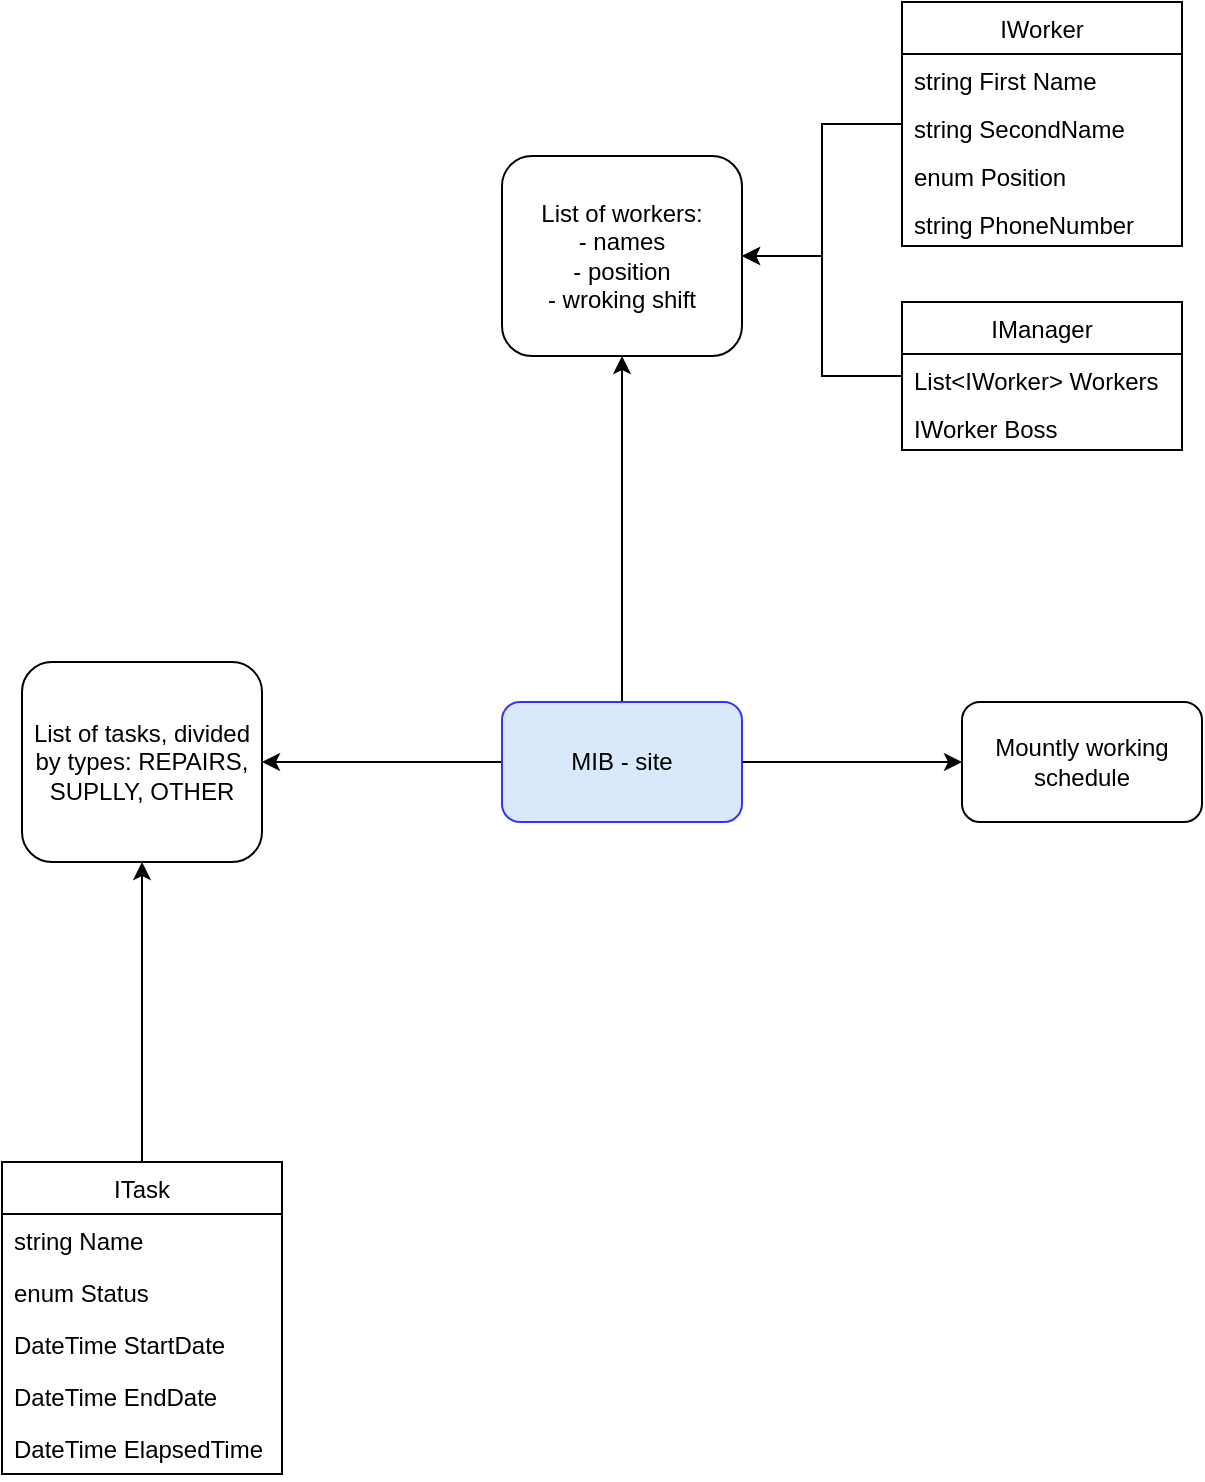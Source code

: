 <mxfile version="13.9.9" type="device"><diagram id="Sx9-2jN8WbLmyXKpQwo0" name="Page-1"><mxGraphModel dx="1038" dy="588" grid="1" gridSize="10" guides="1" tooltips="1" connect="1" arrows="1" fold="1" page="1" pageScale="1" pageWidth="827" pageHeight="1169" math="0" shadow="0"><root><mxCell id="0"/><mxCell id="1" parent="0"/><mxCell id="_BoZ2TzC_vSMCO3zNpt6-5" style="edgeStyle=orthogonalEdgeStyle;rounded=0;orthogonalLoop=1;jettySize=auto;html=1;entryX=0.5;entryY=1;entryDx=0;entryDy=0;" edge="1" parent="1" source="_BoZ2TzC_vSMCO3zNpt6-1" target="_BoZ2TzC_vSMCO3zNpt6-3"><mxGeometry relative="1" as="geometry"/></mxCell><mxCell id="_BoZ2TzC_vSMCO3zNpt6-7" style="edgeStyle=orthogonalEdgeStyle;rounded=0;orthogonalLoop=1;jettySize=auto;html=1;" edge="1" parent="1" source="_BoZ2TzC_vSMCO3zNpt6-1" target="_BoZ2TzC_vSMCO3zNpt6-2"><mxGeometry relative="1" as="geometry"/></mxCell><mxCell id="_BoZ2TzC_vSMCO3zNpt6-9" style="edgeStyle=orthogonalEdgeStyle;rounded=0;orthogonalLoop=1;jettySize=auto;html=1;entryX=0;entryY=0.5;entryDx=0;entryDy=0;" edge="1" parent="1" source="_BoZ2TzC_vSMCO3zNpt6-1" target="_BoZ2TzC_vSMCO3zNpt6-8"><mxGeometry relative="1" as="geometry"/></mxCell><mxCell id="_BoZ2TzC_vSMCO3zNpt6-1" value="MIB - site" style="rounded=1;whiteSpace=wrap;html=1;fillColor=#dae8fc;strokeColor=#3333FF;" vertex="1" parent="1"><mxGeometry x="350" y="450" width="120" height="60" as="geometry"/></mxCell><mxCell id="_BoZ2TzC_vSMCO3zNpt6-2" value="List of tasks, divided by types: REPAIRS, SUPLLY, OTHER" style="rounded=1;whiteSpace=wrap;html=1;" vertex="1" parent="1"><mxGeometry x="110" y="430" width="120" height="100" as="geometry"/></mxCell><mxCell id="_BoZ2TzC_vSMCO3zNpt6-3" value="List of workers:&lt;br&gt;- names&lt;br&gt;- position&lt;br&gt;- wroking shift" style="rounded=1;whiteSpace=wrap;html=1;" vertex="1" parent="1"><mxGeometry x="350" y="177" width="120" height="100" as="geometry"/></mxCell><mxCell id="_BoZ2TzC_vSMCO3zNpt6-8" value="Mountly working schedule" style="rounded=1;whiteSpace=wrap;html=1;" vertex="1" parent="1"><mxGeometry x="580" y="450" width="120" height="60" as="geometry"/></mxCell><mxCell id="_BoZ2TzC_vSMCO3zNpt6-26" style="edgeStyle=orthogonalEdgeStyle;rounded=0;orthogonalLoop=1;jettySize=auto;html=1;entryX=1;entryY=0.5;entryDx=0;entryDy=0;" edge="1" parent="1" source="_BoZ2TzC_vSMCO3zNpt6-11" target="_BoZ2TzC_vSMCO3zNpt6-3"><mxGeometry relative="1" as="geometry"/></mxCell><mxCell id="_BoZ2TzC_vSMCO3zNpt6-11" value="IWorker" style="swimlane;fontStyle=0;childLayout=stackLayout;horizontal=1;startSize=26;fillColor=none;horizontalStack=0;resizeParent=1;resizeParentMax=0;resizeLast=0;collapsible=1;marginBottom=0;strokeColor=#000000;" vertex="1" parent="1"><mxGeometry x="550" y="100" width="140" height="122" as="geometry"/></mxCell><mxCell id="_BoZ2TzC_vSMCO3zNpt6-12" value="string First Name" style="text;strokeColor=none;fillColor=none;align=left;verticalAlign=top;spacingLeft=4;spacingRight=4;overflow=hidden;rotatable=0;points=[[0,0.5],[1,0.5]];portConstraint=eastwest;" vertex="1" parent="_BoZ2TzC_vSMCO3zNpt6-11"><mxGeometry y="26" width="140" height="24" as="geometry"/></mxCell><mxCell id="_BoZ2TzC_vSMCO3zNpt6-23" value="string SecondName" style="text;strokeColor=none;fillColor=none;align=left;verticalAlign=top;spacingLeft=4;spacingRight=4;overflow=hidden;rotatable=0;points=[[0,0.5],[1,0.5]];portConstraint=eastwest;" vertex="1" parent="_BoZ2TzC_vSMCO3zNpt6-11"><mxGeometry y="50" width="140" height="24" as="geometry"/></mxCell><mxCell id="_BoZ2TzC_vSMCO3zNpt6-24" value="enum Position" style="text;strokeColor=none;fillColor=none;align=left;verticalAlign=top;spacingLeft=4;spacingRight=4;overflow=hidden;rotatable=0;points=[[0,0.5],[1,0.5]];portConstraint=eastwest;" vertex="1" parent="_BoZ2TzC_vSMCO3zNpt6-11"><mxGeometry y="74" width="140" height="24" as="geometry"/></mxCell><mxCell id="_BoZ2TzC_vSMCO3zNpt6-25" value="string PhoneNumber" style="text;strokeColor=none;fillColor=none;align=left;verticalAlign=top;spacingLeft=4;spacingRight=4;overflow=hidden;rotatable=0;points=[[0,0.5],[1,0.5]];portConstraint=eastwest;" vertex="1" parent="_BoZ2TzC_vSMCO3zNpt6-11"><mxGeometry y="98" width="140" height="24" as="geometry"/></mxCell><mxCell id="_BoZ2TzC_vSMCO3zNpt6-22" style="edgeStyle=orthogonalEdgeStyle;rounded=0;orthogonalLoop=1;jettySize=auto;html=1;entryX=0.5;entryY=1;entryDx=0;entryDy=0;" edge="1" parent="1" source="_BoZ2TzC_vSMCO3zNpt6-17" target="_BoZ2TzC_vSMCO3zNpt6-2"><mxGeometry relative="1" as="geometry"/></mxCell><mxCell id="_BoZ2TzC_vSMCO3zNpt6-17" value="ITask" style="swimlane;fontStyle=0;childLayout=stackLayout;horizontal=1;startSize=26;fillColor=none;horizontalStack=0;resizeParent=1;resizeParentMax=0;resizeLast=0;collapsible=1;marginBottom=0;strokeColor=#000000;" vertex="1" parent="1"><mxGeometry x="100" y="680" width="140" height="156" as="geometry"/></mxCell><mxCell id="_BoZ2TzC_vSMCO3zNpt6-19" value="string Name" style="text;strokeColor=none;fillColor=none;align=left;verticalAlign=top;spacingLeft=4;spacingRight=4;overflow=hidden;rotatable=0;points=[[0,0.5],[1,0.5]];portConstraint=eastwest;" vertex="1" parent="_BoZ2TzC_vSMCO3zNpt6-17"><mxGeometry y="26" width="140" height="26" as="geometry"/></mxCell><mxCell id="_BoZ2TzC_vSMCO3zNpt6-18" value="enum Status" style="text;strokeColor=none;fillColor=none;align=left;verticalAlign=top;spacingLeft=4;spacingRight=4;overflow=hidden;rotatable=0;points=[[0,0.5],[1,0.5]];portConstraint=eastwest;" vertex="1" parent="_BoZ2TzC_vSMCO3zNpt6-17"><mxGeometry y="52" width="140" height="26" as="geometry"/></mxCell><mxCell id="_BoZ2TzC_vSMCO3zNpt6-20" value="DateTime StartDate" style="text;strokeColor=none;fillColor=none;align=left;verticalAlign=top;spacingLeft=4;spacingRight=4;overflow=hidden;rotatable=0;points=[[0,0.5],[1,0.5]];portConstraint=eastwest;" vertex="1" parent="_BoZ2TzC_vSMCO3zNpt6-17"><mxGeometry y="78" width="140" height="26" as="geometry"/></mxCell><mxCell id="_BoZ2TzC_vSMCO3zNpt6-21" value="DateTime EndDate" style="text;strokeColor=none;fillColor=none;align=left;verticalAlign=top;spacingLeft=4;spacingRight=4;overflow=hidden;rotatable=0;points=[[0,0.5],[1,0.5]];portConstraint=eastwest;" vertex="1" parent="_BoZ2TzC_vSMCO3zNpt6-17"><mxGeometry y="104" width="140" height="26" as="geometry"/></mxCell><mxCell id="_BoZ2TzC_vSMCO3zNpt6-34" value="DateTime ElapsedTime" style="text;strokeColor=none;fillColor=none;align=left;verticalAlign=top;spacingLeft=4;spacingRight=4;overflow=hidden;rotatable=0;points=[[0,0.5],[1,0.5]];portConstraint=eastwest;" vertex="1" parent="_BoZ2TzC_vSMCO3zNpt6-17"><mxGeometry y="130" width="140" height="26" as="geometry"/></mxCell><mxCell id="_BoZ2TzC_vSMCO3zNpt6-33" style="edgeStyle=orthogonalEdgeStyle;rounded=0;orthogonalLoop=1;jettySize=auto;html=1;entryX=1;entryY=0.5;entryDx=0;entryDy=0;" edge="1" parent="1" source="_BoZ2TzC_vSMCO3zNpt6-27" target="_BoZ2TzC_vSMCO3zNpt6-3"><mxGeometry relative="1" as="geometry"/></mxCell><mxCell id="_BoZ2TzC_vSMCO3zNpt6-27" value="IManager" style="swimlane;fontStyle=0;childLayout=stackLayout;horizontal=1;startSize=26;fillColor=none;horizontalStack=0;resizeParent=1;resizeParentMax=0;resizeLast=0;collapsible=1;marginBottom=0;strokeColor=#000000;" vertex="1" parent="1"><mxGeometry x="550" y="250" width="140" height="74" as="geometry"/></mxCell><mxCell id="_BoZ2TzC_vSMCO3zNpt6-28" value="List&lt;IWorker&gt; Workers" style="text;strokeColor=none;fillColor=none;align=left;verticalAlign=top;spacingLeft=4;spacingRight=4;overflow=hidden;rotatable=0;points=[[0,0.5],[1,0.5]];portConstraint=eastwest;" vertex="1" parent="_BoZ2TzC_vSMCO3zNpt6-27"><mxGeometry y="26" width="140" height="24" as="geometry"/></mxCell><mxCell id="_BoZ2TzC_vSMCO3zNpt6-31" value="IWorker Boss" style="text;strokeColor=none;fillColor=none;align=left;verticalAlign=top;spacingLeft=4;spacingRight=4;overflow=hidden;rotatable=0;points=[[0,0.5],[1,0.5]];portConstraint=eastwest;" vertex="1" parent="_BoZ2TzC_vSMCO3zNpt6-27"><mxGeometry y="50" width="140" height="24" as="geometry"/></mxCell></root></mxGraphModel></diagram></mxfile>